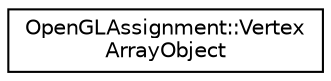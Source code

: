 digraph "Graphical Class Hierarchy"
{
 // LATEX_PDF_SIZE
  edge [fontname="Helvetica",fontsize="10",labelfontname="Helvetica",labelfontsize="10"];
  node [fontname="Helvetica",fontsize="10",shape=record];
  rankdir="LR";
  Node0 [label="OpenGLAssignment::Vertex\lArrayObject",height=0.2,width=0.4,color="black", fillcolor="white", style="filled",URL="$class_open_g_l_assignment_1_1_vertex_array_object.html",tooltip=" "];
}
